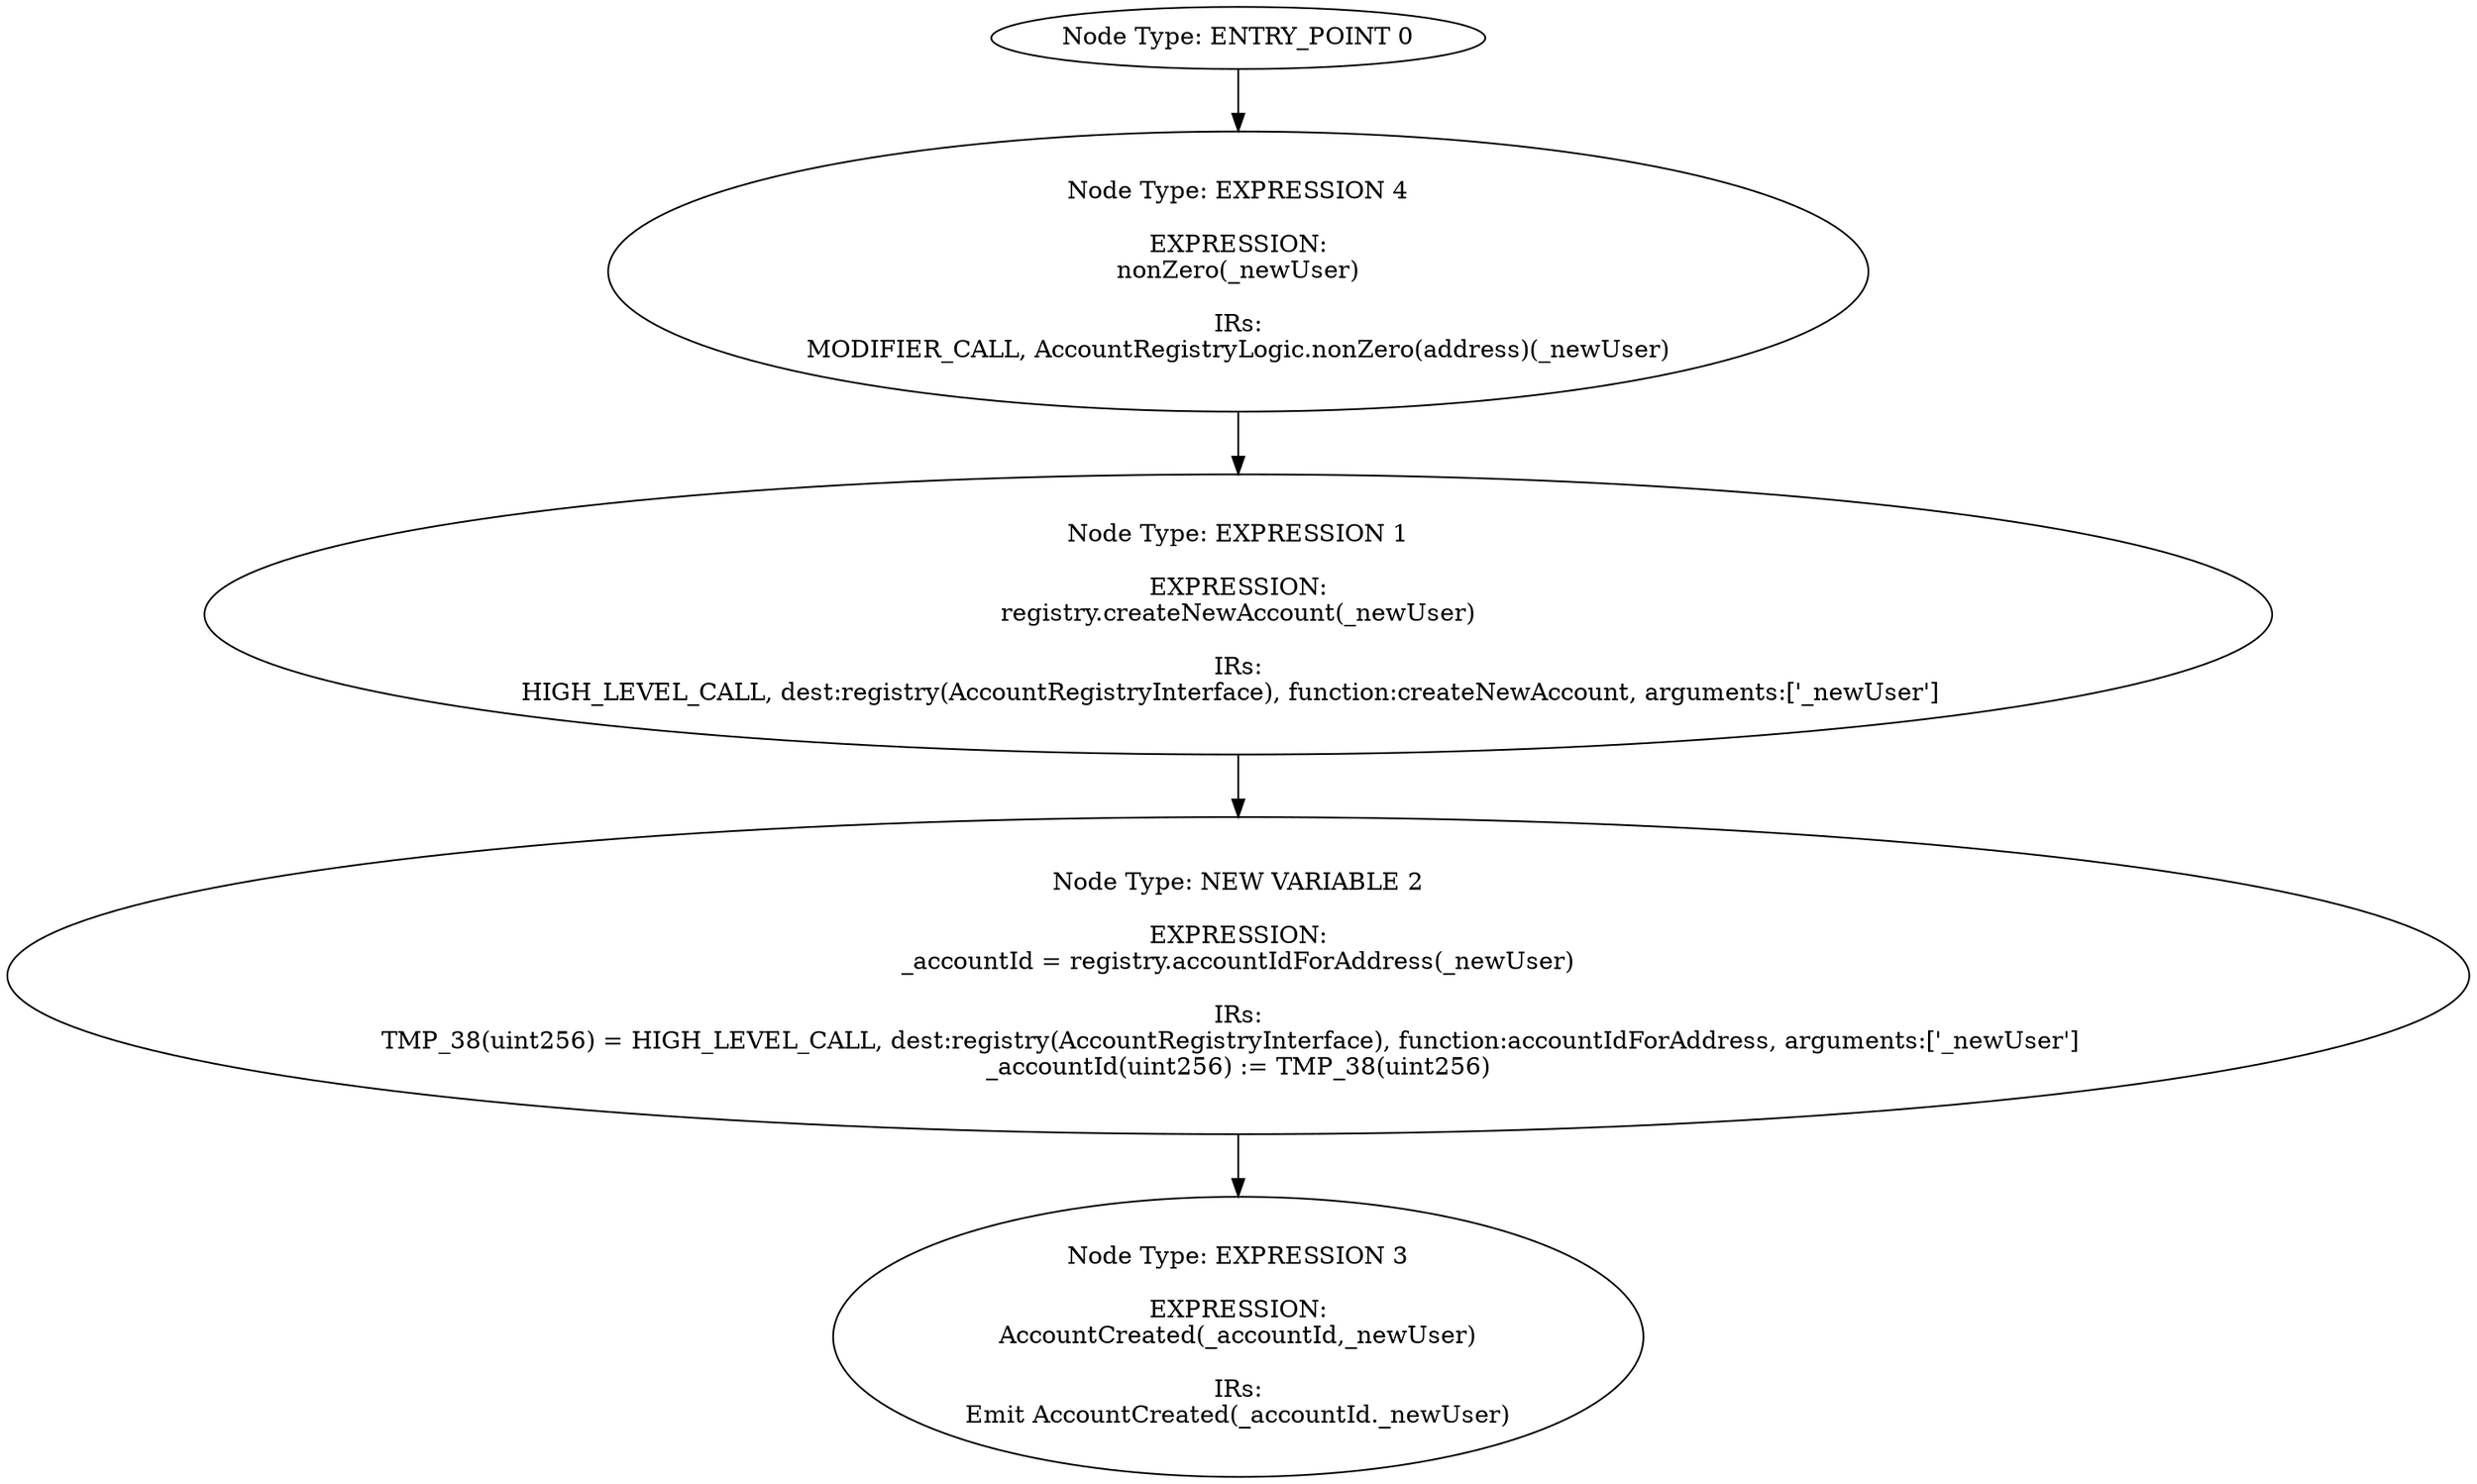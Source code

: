 digraph{
0[label="Node Type: ENTRY_POINT 0
"];
0->4;
1[label="Node Type: EXPRESSION 1

EXPRESSION:
registry.createNewAccount(_newUser)

IRs:
HIGH_LEVEL_CALL, dest:registry(AccountRegistryInterface), function:createNewAccount, arguments:['_newUser']  "];
1->2;
2[label="Node Type: NEW VARIABLE 2

EXPRESSION:
_accountId = registry.accountIdForAddress(_newUser)

IRs:
TMP_38(uint256) = HIGH_LEVEL_CALL, dest:registry(AccountRegistryInterface), function:accountIdForAddress, arguments:['_newUser']  
_accountId(uint256) := TMP_38(uint256)"];
2->3;
3[label="Node Type: EXPRESSION 3

EXPRESSION:
AccountCreated(_accountId,_newUser)

IRs:
Emit AccountCreated(_accountId._newUser)"];
4[label="Node Type: EXPRESSION 4

EXPRESSION:
nonZero(_newUser)

IRs:
MODIFIER_CALL, AccountRegistryLogic.nonZero(address)(_newUser)"];
4->1;
}

